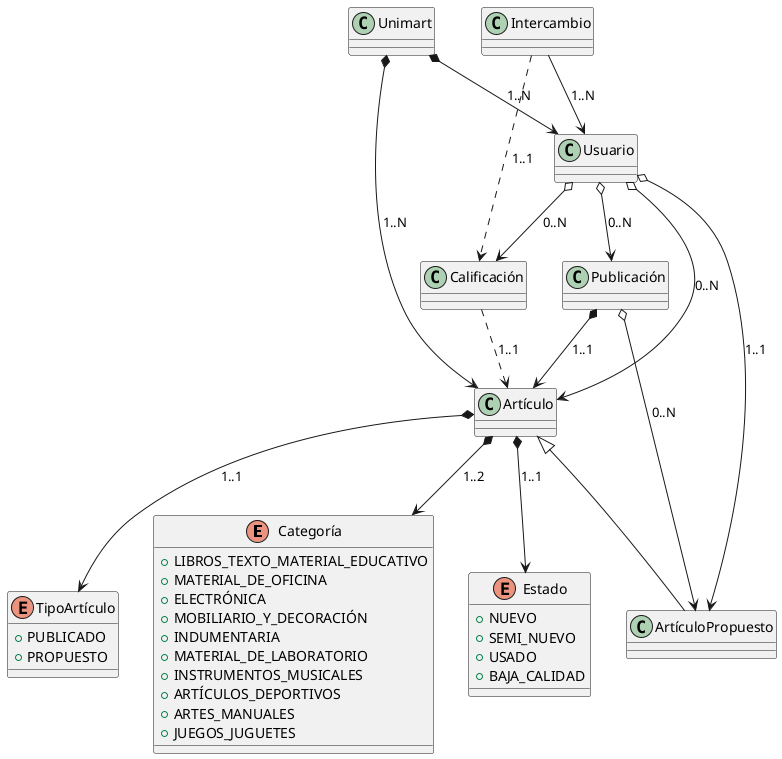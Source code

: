 @startuml domain-model
!define ZERO_TO_ONE 0..1
!define ZERO_TO_MANY 0..N
!define ONE_TO_ONE 1..1
!define ONE_TO_TWO 1..2
!define ONE_TO_MANY 1..N
!define EMPTY ""

!define compositionRelation(all, part, cardinality) all *--> part: cardinality

!define associationRelation(client, server, cardinality) client --> server: cardinality

!define aggregationRelation(whole, part, cardinality) whole o--> part: cardinality

!define useRelation(user, used, cardinality) user ..> used: cardinality

!define inheritanceRelation(child, parent, cardinality) child <|-- parent: cardinality

enum Categoría {
    + LIBROS_TEXTO_MATERIAL_EDUCATIVO
    + MATERIAL_DE_OFICINA
    + ELECTRÓNICA
    + MOBILIARIO_Y_DECORACIÓN
    + INDUMENTARIA
    + MATERIAL_DE_LABORATORIO
    + INSTRUMENTOS_MUSICALES
    + ARTÍCULOS_DEPORTIVOS
    + ARTES_MANUALES
    + JUEGOS_JUGUETES
}

enum Estado {
    + NUEVO
    + SEMI_NUEVO
    + USADO
    + BAJA_CALIDAD
}

enum TipoArtículo {
    + PUBLICADO
    + PROPUESTO
}

compositionRelation(Unimart, Usuario, ONE_TO_MANY)
compositionRelation(Unimart, Artículo, ONE_TO_MANY)
aggregationRelation(Usuario, Calificación,  ZERO_TO_MANY)
aggregationRelation(Usuario, Artículo, ZERO_TO_MANY)
aggregationRelation(Usuario, Publicación, ZERO_TO_MANY)
aggregationRelation(Usuario, ArtículoPropuesto, ONE_TO_ONE)
associationRelation(Intercambio, Usuario, ONE_TO_MANY)
useRelation(Intercambio, Calificación, ONE_TO_ONE)
useRelation(Calificación, Artículo, ONE_TO_ONE)
compositionRelation(Artículo, Categoría, ONE_TO_TWO)
compositionRelation(Artículo, Estado, ONE_TO_ONE)
compositionRelation(Artículo, TipoArtículo, ONE_TO_ONE)
inheritanceRelation(Artículo, ArtículoPropuesto, EMPTY)
aggregationRelation(Publicación, ArtículoPropuesto, ZERO_TO_MANY)
compositionRelation(Publicación, Artículo, ONE_TO_ONE)
@enduml